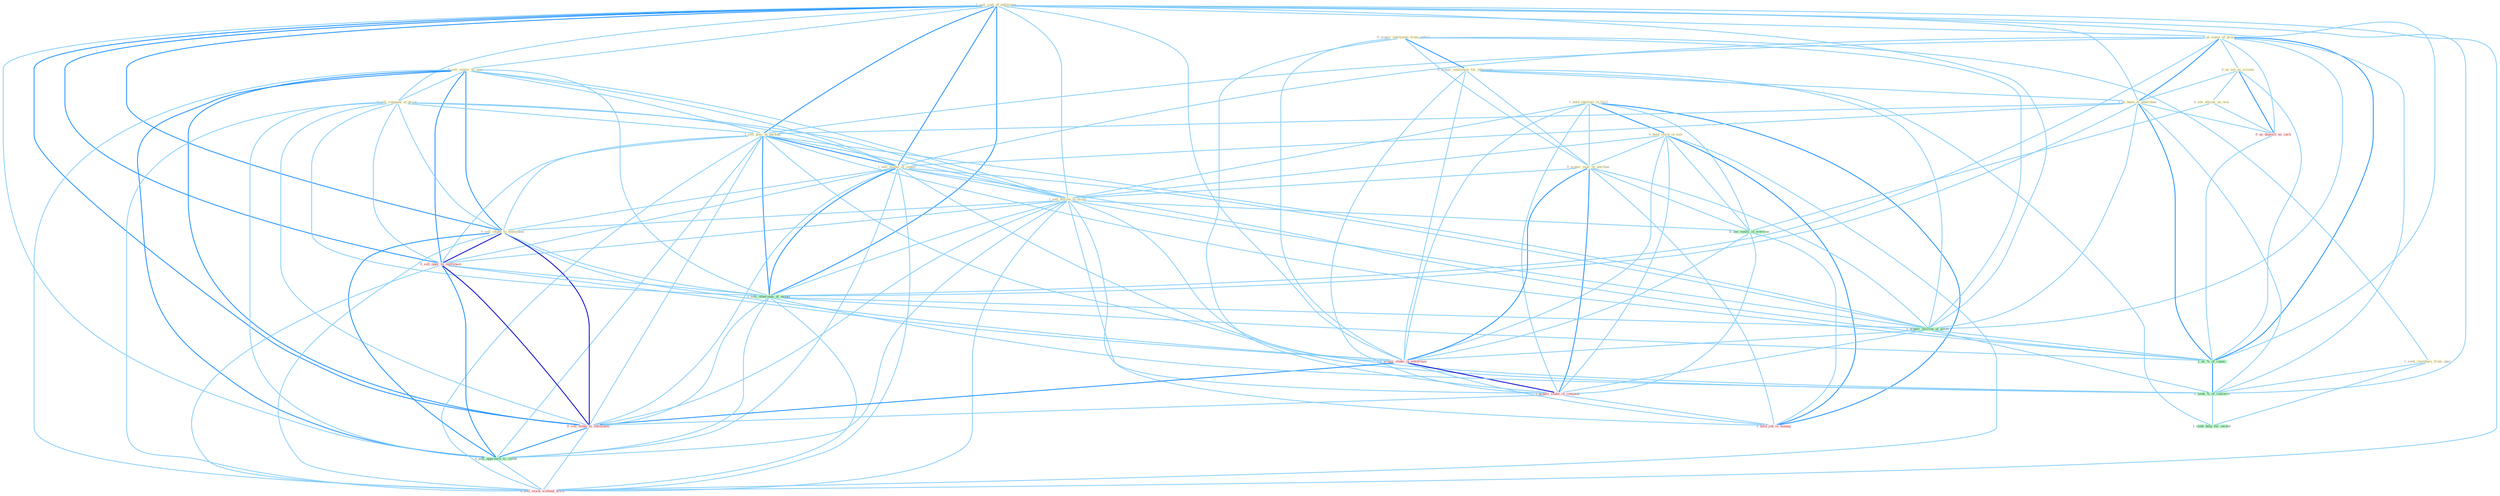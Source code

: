Graph G{ 
    node
    [shape=polygon,style=filled,width=.5,height=.06,color="#BDFCC9",fixedsize=true,fontsize=4,
    fontcolor="#2f4f4f"];
    {node
    [color="#ffffe0", fontcolor="#8b7d6b"] "1_sell_copi_of_entitynam " "1_us_some_of_proce " "1_hold_interest_in_facil " "0_acquir_entitynam_from_vehicl " "0_hold_stock_in_mix " "0_sell_ventur_to_unit " "0_sell_compani_at_price " "0_acquir_entitynam_for_othernum " "0_us_set_as_screen " "1_us_base_of_othernum " "1_seek_reimburs_from_oper " "1_sell_piec_of_packag " "0_acquir_year_in_purchas " "1_sell_model_of_center " "1_sell_billion_in_asset " "0_see_allianc_as_wai " "0_sell_chunk_to_entitynam "}
{node [color="#fff0f5", fontcolor="#b22222"] "0_sell_oper_to_entitynam " "0_us_deposit_as_cach " "1_acquir_stake_in_entitynam " "1_acquir_stake_in_compani " "0_sell_stake_to_entitynam " "1_hold_job_in_manag " "0_sell_stock_without_hitch "}
edge [color="#B0E2FF"];

	"1_sell_copi_of_entitynam " -- "1_us_some_of_proce " [w="1", color="#87cefa" ];
	"1_sell_copi_of_entitynam " -- "0_sell_ventur_to_unit " [w="1", color="#87cefa" ];
	"1_sell_copi_of_entitynam " -- "0_sell_compani_at_price " [w="1", color="#87cefa" ];
	"1_sell_copi_of_entitynam " -- "1_us_base_of_othernum " [w="1", color="#87cefa" ];
	"1_sell_copi_of_entitynam " -- "1_sell_piec_of_packag " [w="2", color="#1e90ff" , len=0.8];
	"1_sell_copi_of_entitynam " -- "1_sell_model_of_center " [w="2", color="#1e90ff" , len=0.8];
	"1_sell_copi_of_entitynam " -- "1_sell_billion_in_asset " [w="1", color="#87cefa" ];
	"1_sell_copi_of_entitynam " -- "0_sell_chunk_to_entitynam " [w="2", color="#1e90ff" , len=0.8];
	"1_sell_copi_of_entitynam " -- "0_sell_oper_to_entitynam " [w="2", color="#1e90ff" , len=0.8];
	"1_sell_copi_of_entitynam " -- "1_sell_othernum_of_model " [w="2", color="#1e90ff" , len=0.8];
	"1_sell_copi_of_entitynam " -- "1_acquir_million_of_asset " [w="1", color="#87cefa" ];
	"1_sell_copi_of_entitynam " -- "1_acquir_stake_in_entitynam " [w="1", color="#87cefa" ];
	"1_sell_copi_of_entitynam " -- "0_sell_stake_to_entitynam " [w="2", color="#1e90ff" , len=0.8];
	"1_sell_copi_of_entitynam " -- "1_us_%_of_capac " [w="1", color="#87cefa" ];
	"1_sell_copi_of_entitynam " -- "1_sell_approach_to_client " [w="1", color="#87cefa" ];
	"1_sell_copi_of_entitynam " -- "0_sell_stock_without_hitch " [w="1", color="#87cefa" ];
	"1_sell_copi_of_entitynam " -- "1_seek_%_of_concern " [w="1", color="#87cefa" ];
	"1_us_some_of_proce " -- "0_us_set_as_screen " [w="1", color="#87cefa" ];
	"1_us_some_of_proce " -- "1_us_base_of_othernum " [w="2", color="#1e90ff" , len=0.8];
	"1_us_some_of_proce " -- "1_sell_piec_of_packag " [w="1", color="#87cefa" ];
	"1_us_some_of_proce " -- "1_sell_model_of_center " [w="1", color="#87cefa" ];
	"1_us_some_of_proce " -- "1_sell_othernum_of_model " [w="1", color="#87cefa" ];
	"1_us_some_of_proce " -- "1_acquir_million_of_asset " [w="1", color="#87cefa" ];
	"1_us_some_of_proce " -- "0_us_deposit_as_cach " [w="1", color="#87cefa" ];
	"1_us_some_of_proce " -- "1_us_%_of_capac " [w="2", color="#1e90ff" , len=0.8];
	"1_us_some_of_proce " -- "1_seek_%_of_concern " [w="1", color="#87cefa" ];
	"1_hold_interest_in_facil " -- "0_hold_stock_in_mix " [w="2", color="#1e90ff" , len=0.8];
	"1_hold_interest_in_facil " -- "0_acquir_year_in_purchas " [w="1", color="#87cefa" ];
	"1_hold_interest_in_facil " -- "1_sell_billion_in_asset " [w="1", color="#87cefa" ];
	"1_hold_interest_in_facil " -- "0_see_vaniti_in_everyon " [w="1", color="#87cefa" ];
	"1_hold_interest_in_facil " -- "1_acquir_stake_in_entitynam " [w="1", color="#87cefa" ];
	"1_hold_interest_in_facil " -- "1_acquir_stake_in_compani " [w="1", color="#87cefa" ];
	"1_hold_interest_in_facil " -- "1_hold_job_in_manag " [w="2", color="#1e90ff" , len=0.8];
	"0_acquir_entitynam_from_vehicl " -- "0_acquir_entitynam_for_othernum " [w="2", color="#1e90ff" , len=0.8];
	"0_acquir_entitynam_from_vehicl " -- "1_seek_reimburs_from_oper " [w="1", color="#87cefa" ];
	"0_acquir_entitynam_from_vehicl " -- "0_acquir_year_in_purchas " [w="1", color="#87cefa" ];
	"0_acquir_entitynam_from_vehicl " -- "1_acquir_million_of_asset " [w="1", color="#87cefa" ];
	"0_acquir_entitynam_from_vehicl " -- "1_acquir_stake_in_entitynam " [w="1", color="#87cefa" ];
	"0_acquir_entitynam_from_vehicl " -- "1_acquir_stake_in_compani " [w="1", color="#87cefa" ];
	"0_hold_stock_in_mix " -- "0_acquir_year_in_purchas " [w="1", color="#87cefa" ];
	"0_hold_stock_in_mix " -- "1_sell_billion_in_asset " [w="1", color="#87cefa" ];
	"0_hold_stock_in_mix " -- "0_see_vaniti_in_everyon " [w="1", color="#87cefa" ];
	"0_hold_stock_in_mix " -- "1_acquir_stake_in_entitynam " [w="1", color="#87cefa" ];
	"0_hold_stock_in_mix " -- "1_acquir_stake_in_compani " [w="1", color="#87cefa" ];
	"0_hold_stock_in_mix " -- "1_hold_job_in_manag " [w="2", color="#1e90ff" , len=0.8];
	"0_hold_stock_in_mix " -- "0_sell_stock_without_hitch " [w="1", color="#87cefa" ];
	"0_sell_ventur_to_unit " -- "0_sell_compani_at_price " [w="1", color="#87cefa" ];
	"0_sell_ventur_to_unit " -- "1_sell_piec_of_packag " [w="1", color="#87cefa" ];
	"0_sell_ventur_to_unit " -- "1_sell_model_of_center " [w="1", color="#87cefa" ];
	"0_sell_ventur_to_unit " -- "1_sell_billion_in_asset " [w="1", color="#87cefa" ];
	"0_sell_ventur_to_unit " -- "0_sell_chunk_to_entitynam " [w="2", color="#1e90ff" , len=0.8];
	"0_sell_ventur_to_unit " -- "0_sell_oper_to_entitynam " [w="2", color="#1e90ff" , len=0.8];
	"0_sell_ventur_to_unit " -- "1_sell_othernum_of_model " [w="1", color="#87cefa" ];
	"0_sell_ventur_to_unit " -- "0_sell_stake_to_entitynam " [w="2", color="#1e90ff" , len=0.8];
	"0_sell_ventur_to_unit " -- "1_sell_approach_to_client " [w="2", color="#1e90ff" , len=0.8];
	"0_sell_ventur_to_unit " -- "0_sell_stock_without_hitch " [w="1", color="#87cefa" ];
	"0_sell_compani_at_price " -- "1_sell_piec_of_packag " [w="1", color="#87cefa" ];
	"0_sell_compani_at_price " -- "1_sell_model_of_center " [w="1", color="#87cefa" ];
	"0_sell_compani_at_price " -- "1_sell_billion_in_asset " [w="1", color="#87cefa" ];
	"0_sell_compani_at_price " -- "0_sell_chunk_to_entitynam " [w="1", color="#87cefa" ];
	"0_sell_compani_at_price " -- "0_sell_oper_to_entitynam " [w="1", color="#87cefa" ];
	"0_sell_compani_at_price " -- "1_sell_othernum_of_model " [w="1", color="#87cefa" ];
	"0_sell_compani_at_price " -- "0_sell_stake_to_entitynam " [w="1", color="#87cefa" ];
	"0_sell_compani_at_price " -- "1_sell_approach_to_client " [w="1", color="#87cefa" ];
	"0_sell_compani_at_price " -- "0_sell_stock_without_hitch " [w="1", color="#87cefa" ];
	"0_acquir_entitynam_for_othernum " -- "1_us_base_of_othernum " [w="1", color="#87cefa" ];
	"0_acquir_entitynam_for_othernum " -- "0_acquir_year_in_purchas " [w="1", color="#87cefa" ];
	"0_acquir_entitynam_for_othernum " -- "1_acquir_million_of_asset " [w="1", color="#87cefa" ];
	"0_acquir_entitynam_for_othernum " -- "1_acquir_stake_in_entitynam " [w="1", color="#87cefa" ];
	"0_acquir_entitynam_for_othernum " -- "1_acquir_stake_in_compani " [w="1", color="#87cefa" ];
	"0_acquir_entitynam_for_othernum " -- "1_seek_help_for_owner " [w="1", color="#87cefa" ];
	"0_us_set_as_screen " -- "1_us_base_of_othernum " [w="1", color="#87cefa" ];
	"0_us_set_as_screen " -- "0_see_allianc_as_wai " [w="1", color="#87cefa" ];
	"0_us_set_as_screen " -- "0_us_deposit_as_cach " [w="2", color="#1e90ff" , len=0.8];
	"0_us_set_as_screen " -- "1_us_%_of_capac " [w="1", color="#87cefa" ];
	"1_us_base_of_othernum " -- "1_sell_piec_of_packag " [w="1", color="#87cefa" ];
	"1_us_base_of_othernum " -- "1_sell_model_of_center " [w="1", color="#87cefa" ];
	"1_us_base_of_othernum " -- "1_sell_othernum_of_model " [w="1", color="#87cefa" ];
	"1_us_base_of_othernum " -- "1_acquir_million_of_asset " [w="1", color="#87cefa" ];
	"1_us_base_of_othernum " -- "0_us_deposit_as_cach " [w="1", color="#87cefa" ];
	"1_us_base_of_othernum " -- "1_us_%_of_capac " [w="2", color="#1e90ff" , len=0.8];
	"1_us_base_of_othernum " -- "1_seek_%_of_concern " [w="1", color="#87cefa" ];
	"1_seek_reimburs_from_oper " -- "1_seek_%_of_concern " [w="1", color="#87cefa" ];
	"1_seek_reimburs_from_oper " -- "1_seek_help_for_owner " [w="1", color="#87cefa" ];
	"1_sell_piec_of_packag " -- "1_sell_model_of_center " [w="2", color="#1e90ff" , len=0.8];
	"1_sell_piec_of_packag " -- "1_sell_billion_in_asset " [w="1", color="#87cefa" ];
	"1_sell_piec_of_packag " -- "0_sell_chunk_to_entitynam " [w="1", color="#87cefa" ];
	"1_sell_piec_of_packag " -- "0_sell_oper_to_entitynam " [w="1", color="#87cefa" ];
	"1_sell_piec_of_packag " -- "1_sell_othernum_of_model " [w="2", color="#1e90ff" , len=0.8];
	"1_sell_piec_of_packag " -- "1_acquir_million_of_asset " [w="1", color="#87cefa" ];
	"1_sell_piec_of_packag " -- "0_sell_stake_to_entitynam " [w="1", color="#87cefa" ];
	"1_sell_piec_of_packag " -- "1_us_%_of_capac " [w="1", color="#87cefa" ];
	"1_sell_piec_of_packag " -- "1_sell_approach_to_client " [w="1", color="#87cefa" ];
	"1_sell_piec_of_packag " -- "0_sell_stock_without_hitch " [w="1", color="#87cefa" ];
	"1_sell_piec_of_packag " -- "1_seek_%_of_concern " [w="1", color="#87cefa" ];
	"0_acquir_year_in_purchas " -- "1_sell_billion_in_asset " [w="1", color="#87cefa" ];
	"0_acquir_year_in_purchas " -- "0_see_vaniti_in_everyon " [w="1", color="#87cefa" ];
	"0_acquir_year_in_purchas " -- "1_acquir_million_of_asset " [w="1", color="#87cefa" ];
	"0_acquir_year_in_purchas " -- "1_acquir_stake_in_entitynam " [w="2", color="#1e90ff" , len=0.8];
	"0_acquir_year_in_purchas " -- "1_acquir_stake_in_compani " [w="2", color="#1e90ff" , len=0.8];
	"0_acquir_year_in_purchas " -- "1_hold_job_in_manag " [w="1", color="#87cefa" ];
	"1_sell_model_of_center " -- "1_sell_billion_in_asset " [w="1", color="#87cefa" ];
	"1_sell_model_of_center " -- "0_sell_chunk_to_entitynam " [w="1", color="#87cefa" ];
	"1_sell_model_of_center " -- "0_sell_oper_to_entitynam " [w="1", color="#87cefa" ];
	"1_sell_model_of_center " -- "1_sell_othernum_of_model " [w="2", color="#1e90ff" , len=0.8];
	"1_sell_model_of_center " -- "1_acquir_million_of_asset " [w="1", color="#87cefa" ];
	"1_sell_model_of_center " -- "0_sell_stake_to_entitynam " [w="1", color="#87cefa" ];
	"1_sell_model_of_center " -- "1_us_%_of_capac " [w="1", color="#87cefa" ];
	"1_sell_model_of_center " -- "1_sell_approach_to_client " [w="1", color="#87cefa" ];
	"1_sell_model_of_center " -- "0_sell_stock_without_hitch " [w="1", color="#87cefa" ];
	"1_sell_model_of_center " -- "1_seek_%_of_concern " [w="1", color="#87cefa" ];
	"1_sell_billion_in_asset " -- "0_sell_chunk_to_entitynam " [w="1", color="#87cefa" ];
	"1_sell_billion_in_asset " -- "0_sell_oper_to_entitynam " [w="1", color="#87cefa" ];
	"1_sell_billion_in_asset " -- "1_sell_othernum_of_model " [w="1", color="#87cefa" ];
	"1_sell_billion_in_asset " -- "0_see_vaniti_in_everyon " [w="1", color="#87cefa" ];
	"1_sell_billion_in_asset " -- "1_acquir_million_of_asset " [w="1", color="#87cefa" ];
	"1_sell_billion_in_asset " -- "1_acquir_stake_in_entitynam " [w="1", color="#87cefa" ];
	"1_sell_billion_in_asset " -- "1_acquir_stake_in_compani " [w="1", color="#87cefa" ];
	"1_sell_billion_in_asset " -- "0_sell_stake_to_entitynam " [w="1", color="#87cefa" ];
	"1_sell_billion_in_asset " -- "1_sell_approach_to_client " [w="1", color="#87cefa" ];
	"1_sell_billion_in_asset " -- "1_hold_job_in_manag " [w="1", color="#87cefa" ];
	"1_sell_billion_in_asset " -- "0_sell_stock_without_hitch " [w="1", color="#87cefa" ];
	"0_see_allianc_as_wai " -- "0_see_vaniti_in_everyon " [w="1", color="#87cefa" ];
	"0_see_allianc_as_wai " -- "0_us_deposit_as_cach " [w="1", color="#87cefa" ];
	"0_sell_chunk_to_entitynam " -- "0_sell_oper_to_entitynam " [w="3", color="#0000cd" , len=0.6];
	"0_sell_chunk_to_entitynam " -- "1_sell_othernum_of_model " [w="1", color="#87cefa" ];
	"0_sell_chunk_to_entitynam " -- "1_acquir_stake_in_entitynam " [w="1", color="#87cefa" ];
	"0_sell_chunk_to_entitynam " -- "0_sell_stake_to_entitynam " [w="3", color="#0000cd" , len=0.6];
	"0_sell_chunk_to_entitynam " -- "1_sell_approach_to_client " [w="2", color="#1e90ff" , len=0.8];
	"0_sell_chunk_to_entitynam " -- "0_sell_stock_without_hitch " [w="1", color="#87cefa" ];
	"0_sell_oper_to_entitynam " -- "1_sell_othernum_of_model " [w="1", color="#87cefa" ];
	"0_sell_oper_to_entitynam " -- "1_acquir_stake_in_entitynam " [w="1", color="#87cefa" ];
	"0_sell_oper_to_entitynam " -- "0_sell_stake_to_entitynam " [w="3", color="#0000cd" , len=0.6];
	"0_sell_oper_to_entitynam " -- "1_sell_approach_to_client " [w="2", color="#1e90ff" , len=0.8];
	"0_sell_oper_to_entitynam " -- "0_sell_stock_without_hitch " [w="1", color="#87cefa" ];
	"1_sell_othernum_of_model " -- "1_acquir_million_of_asset " [w="1", color="#87cefa" ];
	"1_sell_othernum_of_model " -- "0_sell_stake_to_entitynam " [w="1", color="#87cefa" ];
	"1_sell_othernum_of_model " -- "1_us_%_of_capac " [w="1", color="#87cefa" ];
	"1_sell_othernum_of_model " -- "1_sell_approach_to_client " [w="1", color="#87cefa" ];
	"1_sell_othernum_of_model " -- "0_sell_stock_without_hitch " [w="1", color="#87cefa" ];
	"1_sell_othernum_of_model " -- "1_seek_%_of_concern " [w="1", color="#87cefa" ];
	"0_see_vaniti_in_everyon " -- "1_acquir_stake_in_entitynam " [w="1", color="#87cefa" ];
	"0_see_vaniti_in_everyon " -- "1_acquir_stake_in_compani " [w="1", color="#87cefa" ];
	"0_see_vaniti_in_everyon " -- "1_hold_job_in_manag " [w="1", color="#87cefa" ];
	"1_acquir_million_of_asset " -- "1_acquir_stake_in_entitynam " [w="1", color="#87cefa" ];
	"1_acquir_million_of_asset " -- "1_acquir_stake_in_compani " [w="1", color="#87cefa" ];
	"1_acquir_million_of_asset " -- "1_us_%_of_capac " [w="1", color="#87cefa" ];
	"1_acquir_million_of_asset " -- "1_seek_%_of_concern " [w="1", color="#87cefa" ];
	"0_us_deposit_as_cach " -- "1_us_%_of_capac " [w="1", color="#87cefa" ];
	"1_acquir_stake_in_entitynam " -- "1_acquir_stake_in_compani " [w="3", color="#0000cd" , len=0.6];
	"1_acquir_stake_in_entitynam " -- "0_sell_stake_to_entitynam " [w="2", color="#1e90ff" , len=0.8];
	"1_acquir_stake_in_entitynam " -- "1_hold_job_in_manag " [w="1", color="#87cefa" ];
	"1_acquir_stake_in_compani " -- "0_sell_stake_to_entitynam " [w="1", color="#87cefa" ];
	"1_acquir_stake_in_compani " -- "1_hold_job_in_manag " [w="1", color="#87cefa" ];
	"0_sell_stake_to_entitynam " -- "1_sell_approach_to_client " [w="2", color="#1e90ff" , len=0.8];
	"0_sell_stake_to_entitynam " -- "0_sell_stock_without_hitch " [w="1", color="#87cefa" ];
	"1_us_%_of_capac " -- "1_seek_%_of_concern " [w="2", color="#1e90ff" , len=0.8];
	"1_sell_approach_to_client " -- "0_sell_stock_without_hitch " [w="1", color="#87cefa" ];
	"1_seek_%_of_concern " -- "1_seek_help_for_owner " [w="1", color="#87cefa" ];
}